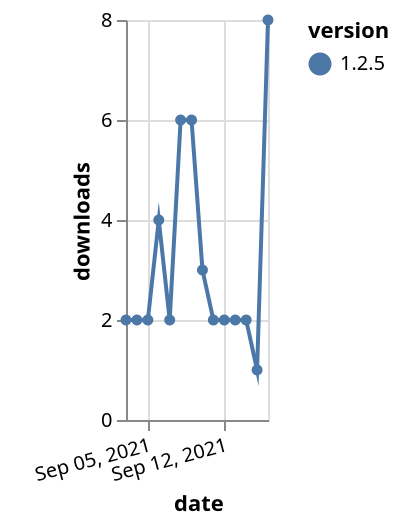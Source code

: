 {"$schema": "https://vega.github.io/schema/vega-lite/v5.json", "description": "A simple bar chart with embedded data.", "data": {"values": [{"date": "2021-09-03", "total": 3878, "delta": 2, "version": "1.2.5"}, {"date": "2021-09-04", "total": 3880, "delta": 2, "version": "1.2.5"}, {"date": "2021-09-05", "total": 3882, "delta": 2, "version": "1.2.5"}, {"date": "2021-09-06", "total": 3886, "delta": 4, "version": "1.2.5"}, {"date": "2021-09-07", "total": 3888, "delta": 2, "version": "1.2.5"}, {"date": "2021-09-08", "total": 3894, "delta": 6, "version": "1.2.5"}, {"date": "2021-09-09", "total": 3900, "delta": 6, "version": "1.2.5"}, {"date": "2021-09-10", "total": 3903, "delta": 3, "version": "1.2.5"}, {"date": "2021-09-11", "total": 3905, "delta": 2, "version": "1.2.5"}, {"date": "2021-09-12", "total": 3907, "delta": 2, "version": "1.2.5"}, {"date": "2021-09-13", "total": 3909, "delta": 2, "version": "1.2.5"}, {"date": "2021-09-14", "total": 3911, "delta": 2, "version": "1.2.5"}, {"date": "2021-09-15", "total": 3912, "delta": 1, "version": "1.2.5"}, {"date": "2021-09-16", "total": 3920, "delta": 8, "version": "1.2.5"}]}, "width": "container", "mark": {"type": "line", "point": {"filled": true}}, "encoding": {"x": {"field": "date", "type": "temporal", "timeUnit": "yearmonthdate", "title": "date", "axis": {"labelAngle": -15}}, "y": {"field": "delta", "type": "quantitative", "title": "downloads"}, "color": {"field": "version", "type": "nominal"}, "tooltip": {"field": "delta"}}}